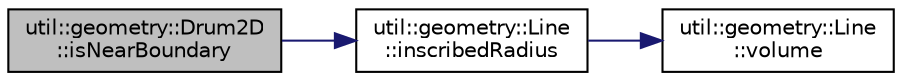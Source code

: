 digraph "util::geometry::Drum2D::isNearBoundary"
{
  edge [fontname="Helvetica",fontsize="10",labelfontname="Helvetica",labelfontsize="10"];
  node [fontname="Helvetica",fontsize="10",shape=record];
  rankdir="LR";
  Node69 [label="util::geometry::Drum2D\l::isNearBoundary",height=0.2,width=0.4,color="black", fillcolor="grey75", style="filled", fontcolor="black"];
  Node69 -> Node70 [color="midnightblue",fontsize="10",style="solid",fontname="Helvetica"];
  Node70 [label="util::geometry::Line\l::inscribedRadius",height=0.2,width=0.4,color="black", fillcolor="white", style="filled",URL="$classutil_1_1geometry_1_1Line.html#a3bb8c8af7d9c59984350c17fda1a2dd7",tooltip="Computes the radius of biggest circle/sphere completely within the object. "];
  Node70 -> Node71 [color="midnightblue",fontsize="10",style="solid",fontname="Helvetica"];
  Node71 [label="util::geometry::Line\l::volume",height=0.2,width=0.4,color="black", fillcolor="white", style="filled",URL="$classutil_1_1geometry_1_1Line.html#aacb71bc8ad7cc3481c4db221ca8a13bc",tooltip="Computes the area of the rectangle. "];
}
